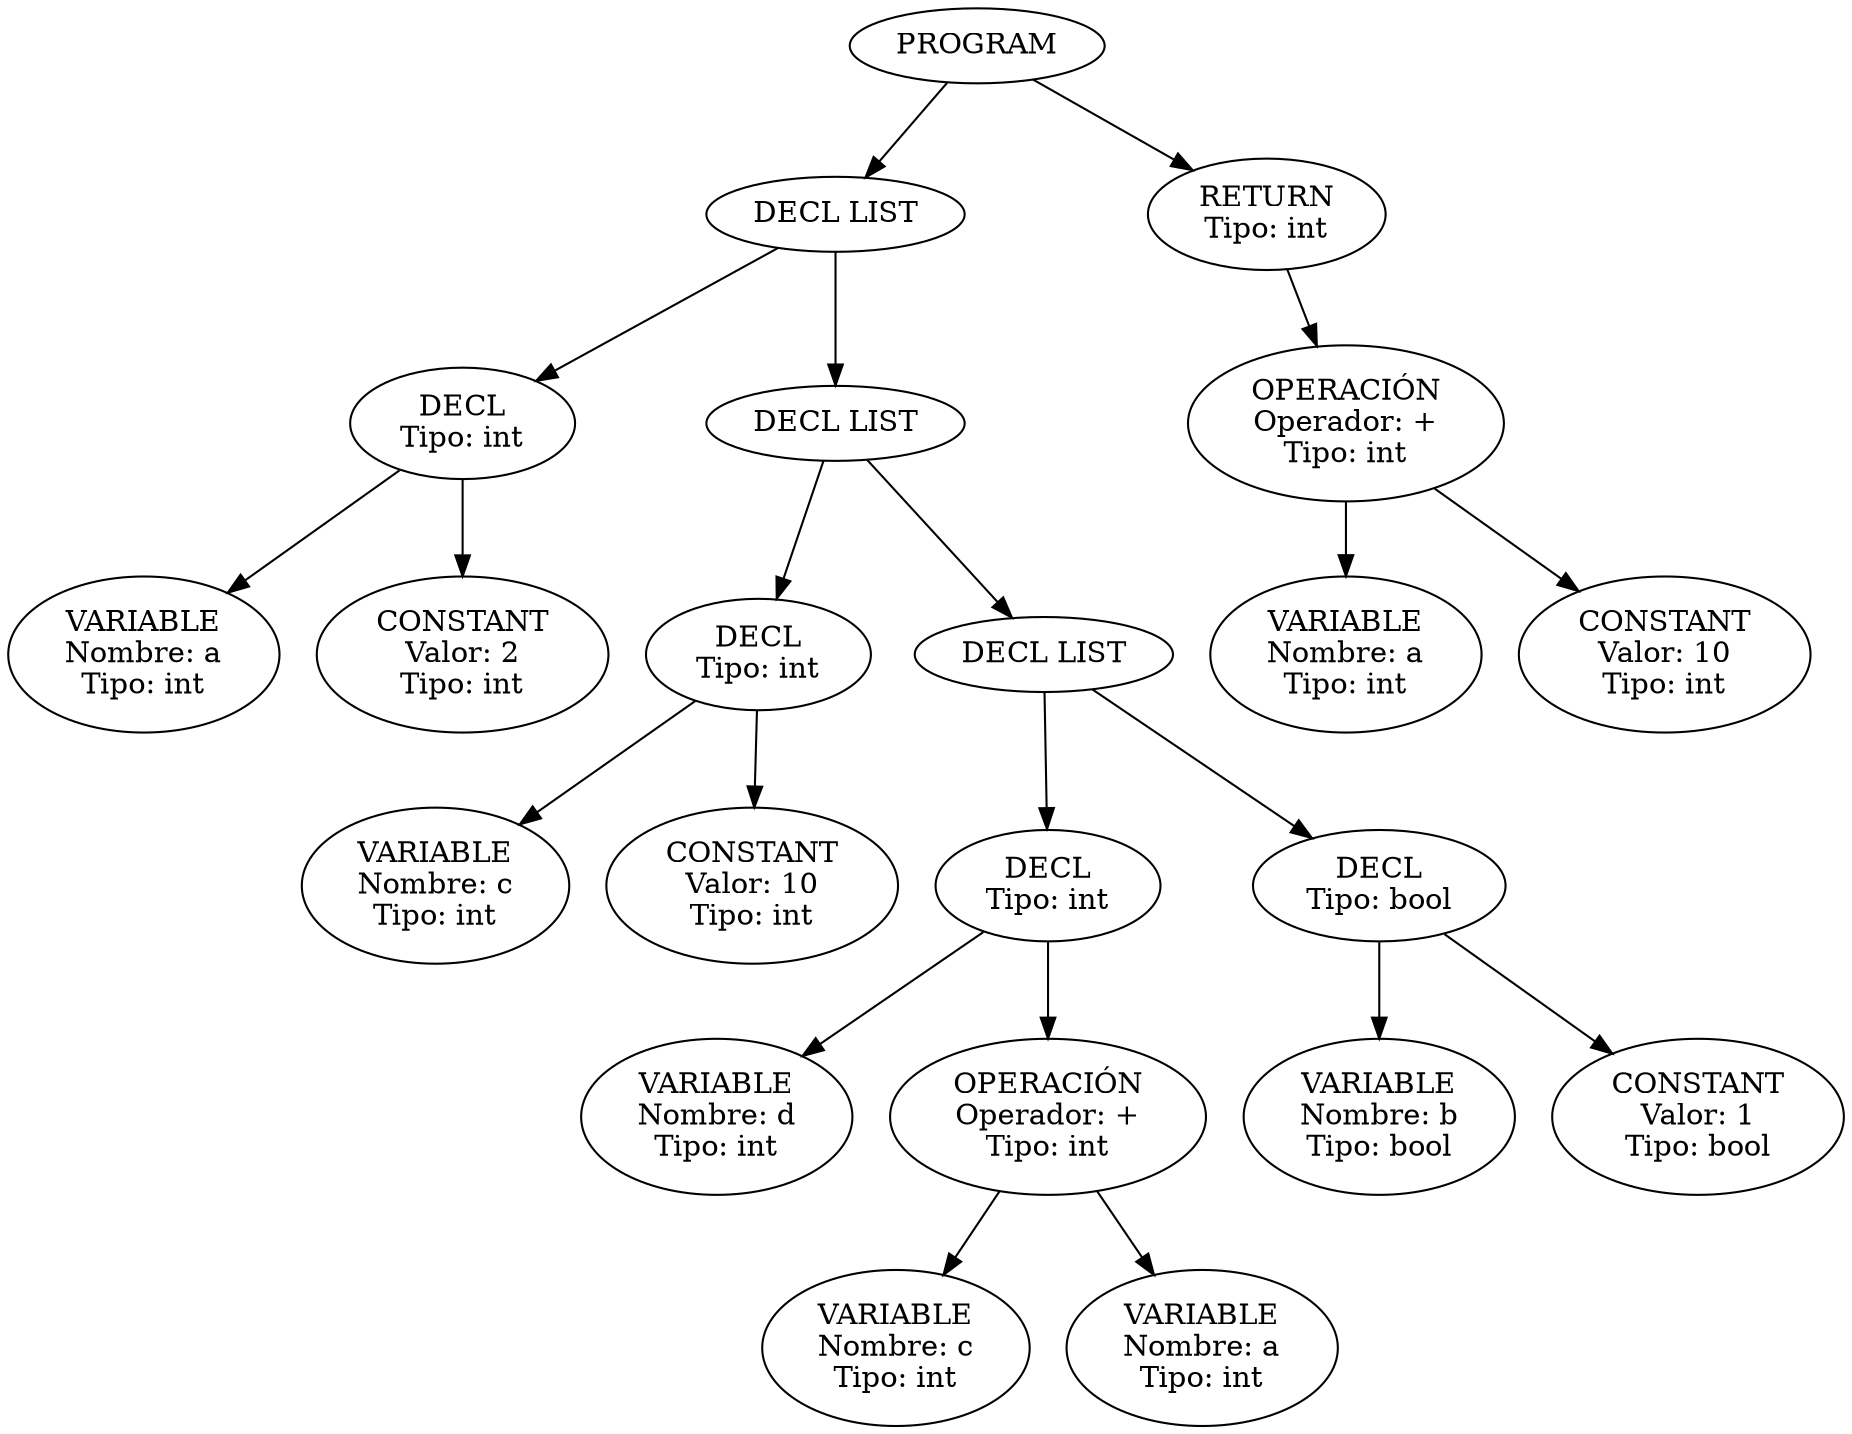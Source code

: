 digraph AST {
  0 [label="PROGRAM"];
  1 [label="DECL LIST"];
  2 [label="DECL\nTipo: int"];
  3 [label="VARIABLE\nNombre: a\nTipo: int"];
  2 -> 3;
  4 [label="CONSTANT\nValor: 2\nTipo: int"];
  2 -> 4;
  1 -> 2;
  5 [label="DECL LIST"];
  6 [label="DECL\nTipo: int"];
  7 [label="VARIABLE\nNombre: c\nTipo: int"];
  6 -> 7;
  8 [label="CONSTANT\nValor: 10\nTipo: int"];
  6 -> 8;
  5 -> 6;
  9 [label="DECL LIST"];
  10 [label="DECL\nTipo: int"];
  11 [label="VARIABLE\nNombre: d\nTipo: int"];
  10 -> 11;
  12 [label="OPERACIÓN\nOperador: +\nTipo: int"];
  13 [label="VARIABLE\nNombre: c\nTipo: int"];
  12 -> 13;
  14 [label="VARIABLE\nNombre: a\nTipo: int"];
  12 -> 14;
  10 -> 12;
  9 -> 10;
  15 [label="DECL\nTipo: bool"];
  16 [label="VARIABLE\nNombre: b\nTipo: bool"];
  15 -> 16;
  17 [label="CONSTANT\nValor: 1\nTipo: bool"];
  15 -> 17;
  9 -> 15;
  5 -> 9;
  1 -> 5;
  0 -> 1;
  18 [label="RETURN\nTipo: int"];
  19 [label="OPERACIÓN\nOperador: +\nTipo: int"];
  20 [label="VARIABLE\nNombre: a\nTipo: int"];
  19 -> 20;
  21 [label="CONSTANT\nValor: 10\nTipo: int"];
  19 -> 21;
  18 -> 19;
  0 -> 18;
}
